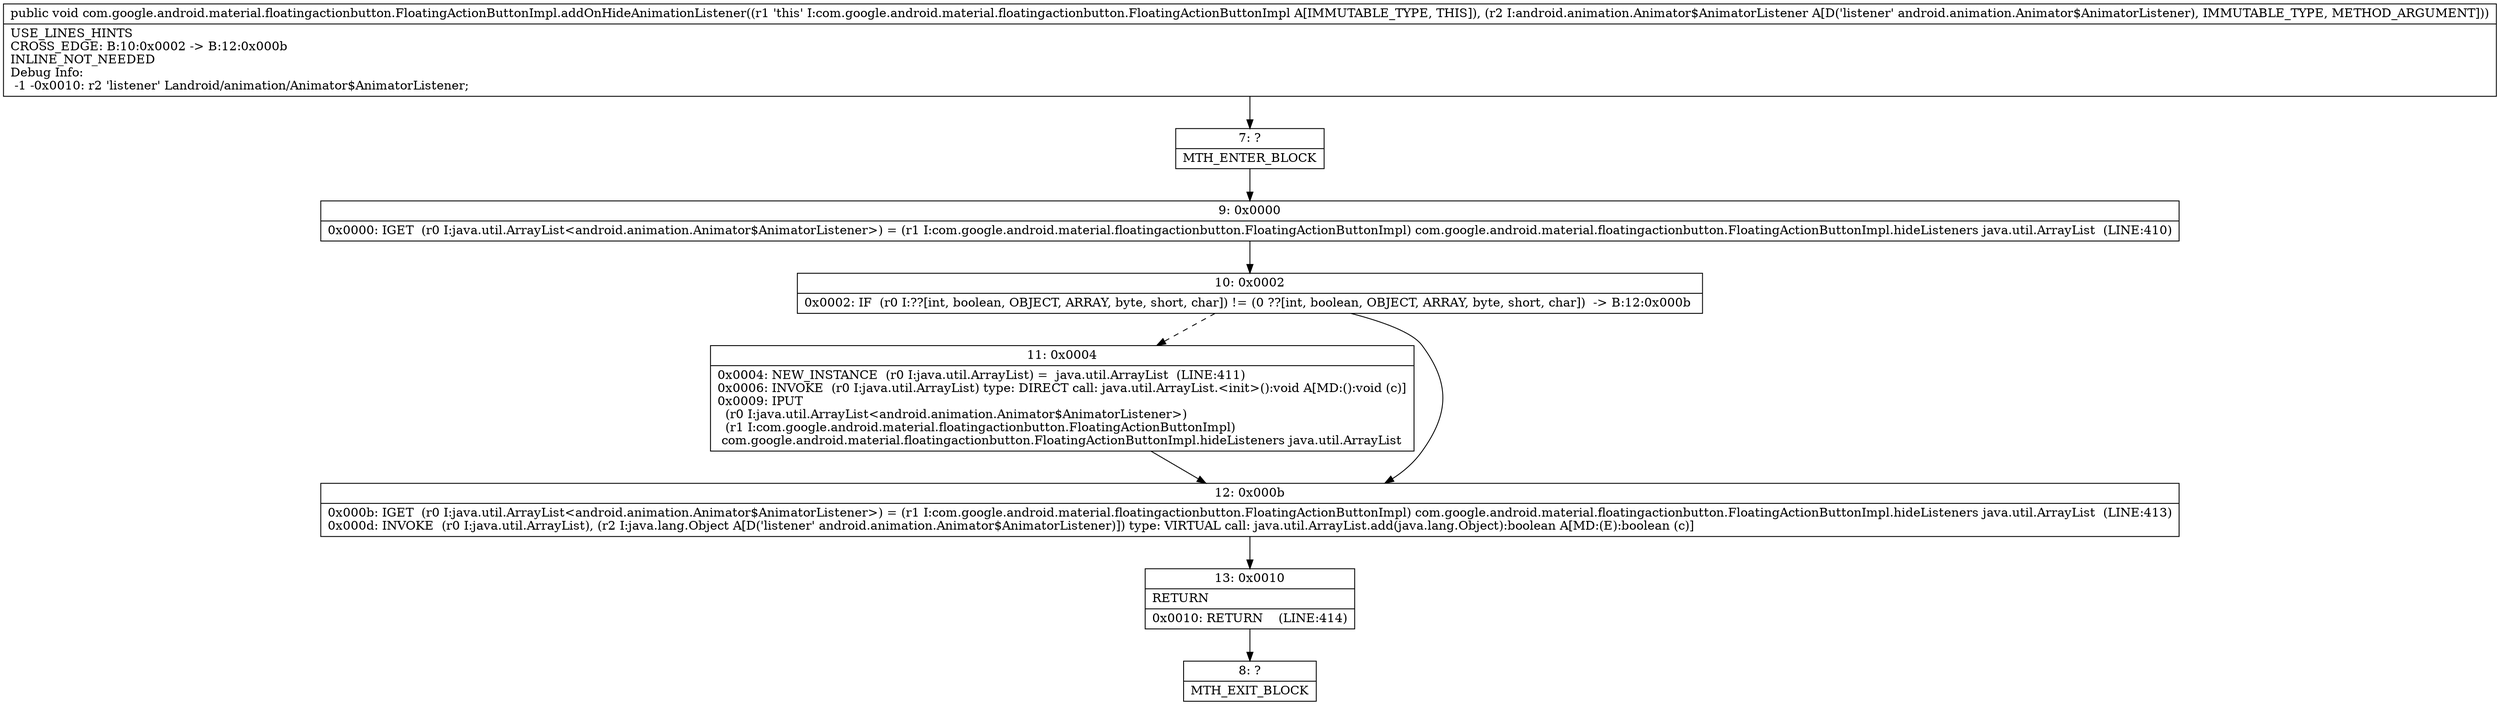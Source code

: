 digraph "CFG forcom.google.android.material.floatingactionbutton.FloatingActionButtonImpl.addOnHideAnimationListener(Landroid\/animation\/Animator$AnimatorListener;)V" {
Node_7 [shape=record,label="{7\:\ ?|MTH_ENTER_BLOCK\l}"];
Node_9 [shape=record,label="{9\:\ 0x0000|0x0000: IGET  (r0 I:java.util.ArrayList\<android.animation.Animator$AnimatorListener\>) = (r1 I:com.google.android.material.floatingactionbutton.FloatingActionButtonImpl) com.google.android.material.floatingactionbutton.FloatingActionButtonImpl.hideListeners java.util.ArrayList  (LINE:410)\l}"];
Node_10 [shape=record,label="{10\:\ 0x0002|0x0002: IF  (r0 I:??[int, boolean, OBJECT, ARRAY, byte, short, char]) != (0 ??[int, boolean, OBJECT, ARRAY, byte, short, char])  \-\> B:12:0x000b \l}"];
Node_11 [shape=record,label="{11\:\ 0x0004|0x0004: NEW_INSTANCE  (r0 I:java.util.ArrayList) =  java.util.ArrayList  (LINE:411)\l0x0006: INVOKE  (r0 I:java.util.ArrayList) type: DIRECT call: java.util.ArrayList.\<init\>():void A[MD:():void (c)]\l0x0009: IPUT  \l  (r0 I:java.util.ArrayList\<android.animation.Animator$AnimatorListener\>)\l  (r1 I:com.google.android.material.floatingactionbutton.FloatingActionButtonImpl)\l com.google.android.material.floatingactionbutton.FloatingActionButtonImpl.hideListeners java.util.ArrayList \l}"];
Node_12 [shape=record,label="{12\:\ 0x000b|0x000b: IGET  (r0 I:java.util.ArrayList\<android.animation.Animator$AnimatorListener\>) = (r1 I:com.google.android.material.floatingactionbutton.FloatingActionButtonImpl) com.google.android.material.floatingactionbutton.FloatingActionButtonImpl.hideListeners java.util.ArrayList  (LINE:413)\l0x000d: INVOKE  (r0 I:java.util.ArrayList), (r2 I:java.lang.Object A[D('listener' android.animation.Animator$AnimatorListener)]) type: VIRTUAL call: java.util.ArrayList.add(java.lang.Object):boolean A[MD:(E):boolean (c)]\l}"];
Node_13 [shape=record,label="{13\:\ 0x0010|RETURN\l|0x0010: RETURN    (LINE:414)\l}"];
Node_8 [shape=record,label="{8\:\ ?|MTH_EXIT_BLOCK\l}"];
MethodNode[shape=record,label="{public void com.google.android.material.floatingactionbutton.FloatingActionButtonImpl.addOnHideAnimationListener((r1 'this' I:com.google.android.material.floatingactionbutton.FloatingActionButtonImpl A[IMMUTABLE_TYPE, THIS]), (r2 I:android.animation.Animator$AnimatorListener A[D('listener' android.animation.Animator$AnimatorListener), IMMUTABLE_TYPE, METHOD_ARGUMENT]))  | USE_LINES_HINTS\lCROSS_EDGE: B:10:0x0002 \-\> B:12:0x000b\lINLINE_NOT_NEEDED\lDebug Info:\l  \-1 \-0x0010: r2 'listener' Landroid\/animation\/Animator$AnimatorListener;\l}"];
MethodNode -> Node_7;Node_7 -> Node_9;
Node_9 -> Node_10;
Node_10 -> Node_11[style=dashed];
Node_10 -> Node_12;
Node_11 -> Node_12;
Node_12 -> Node_13;
Node_13 -> Node_8;
}

